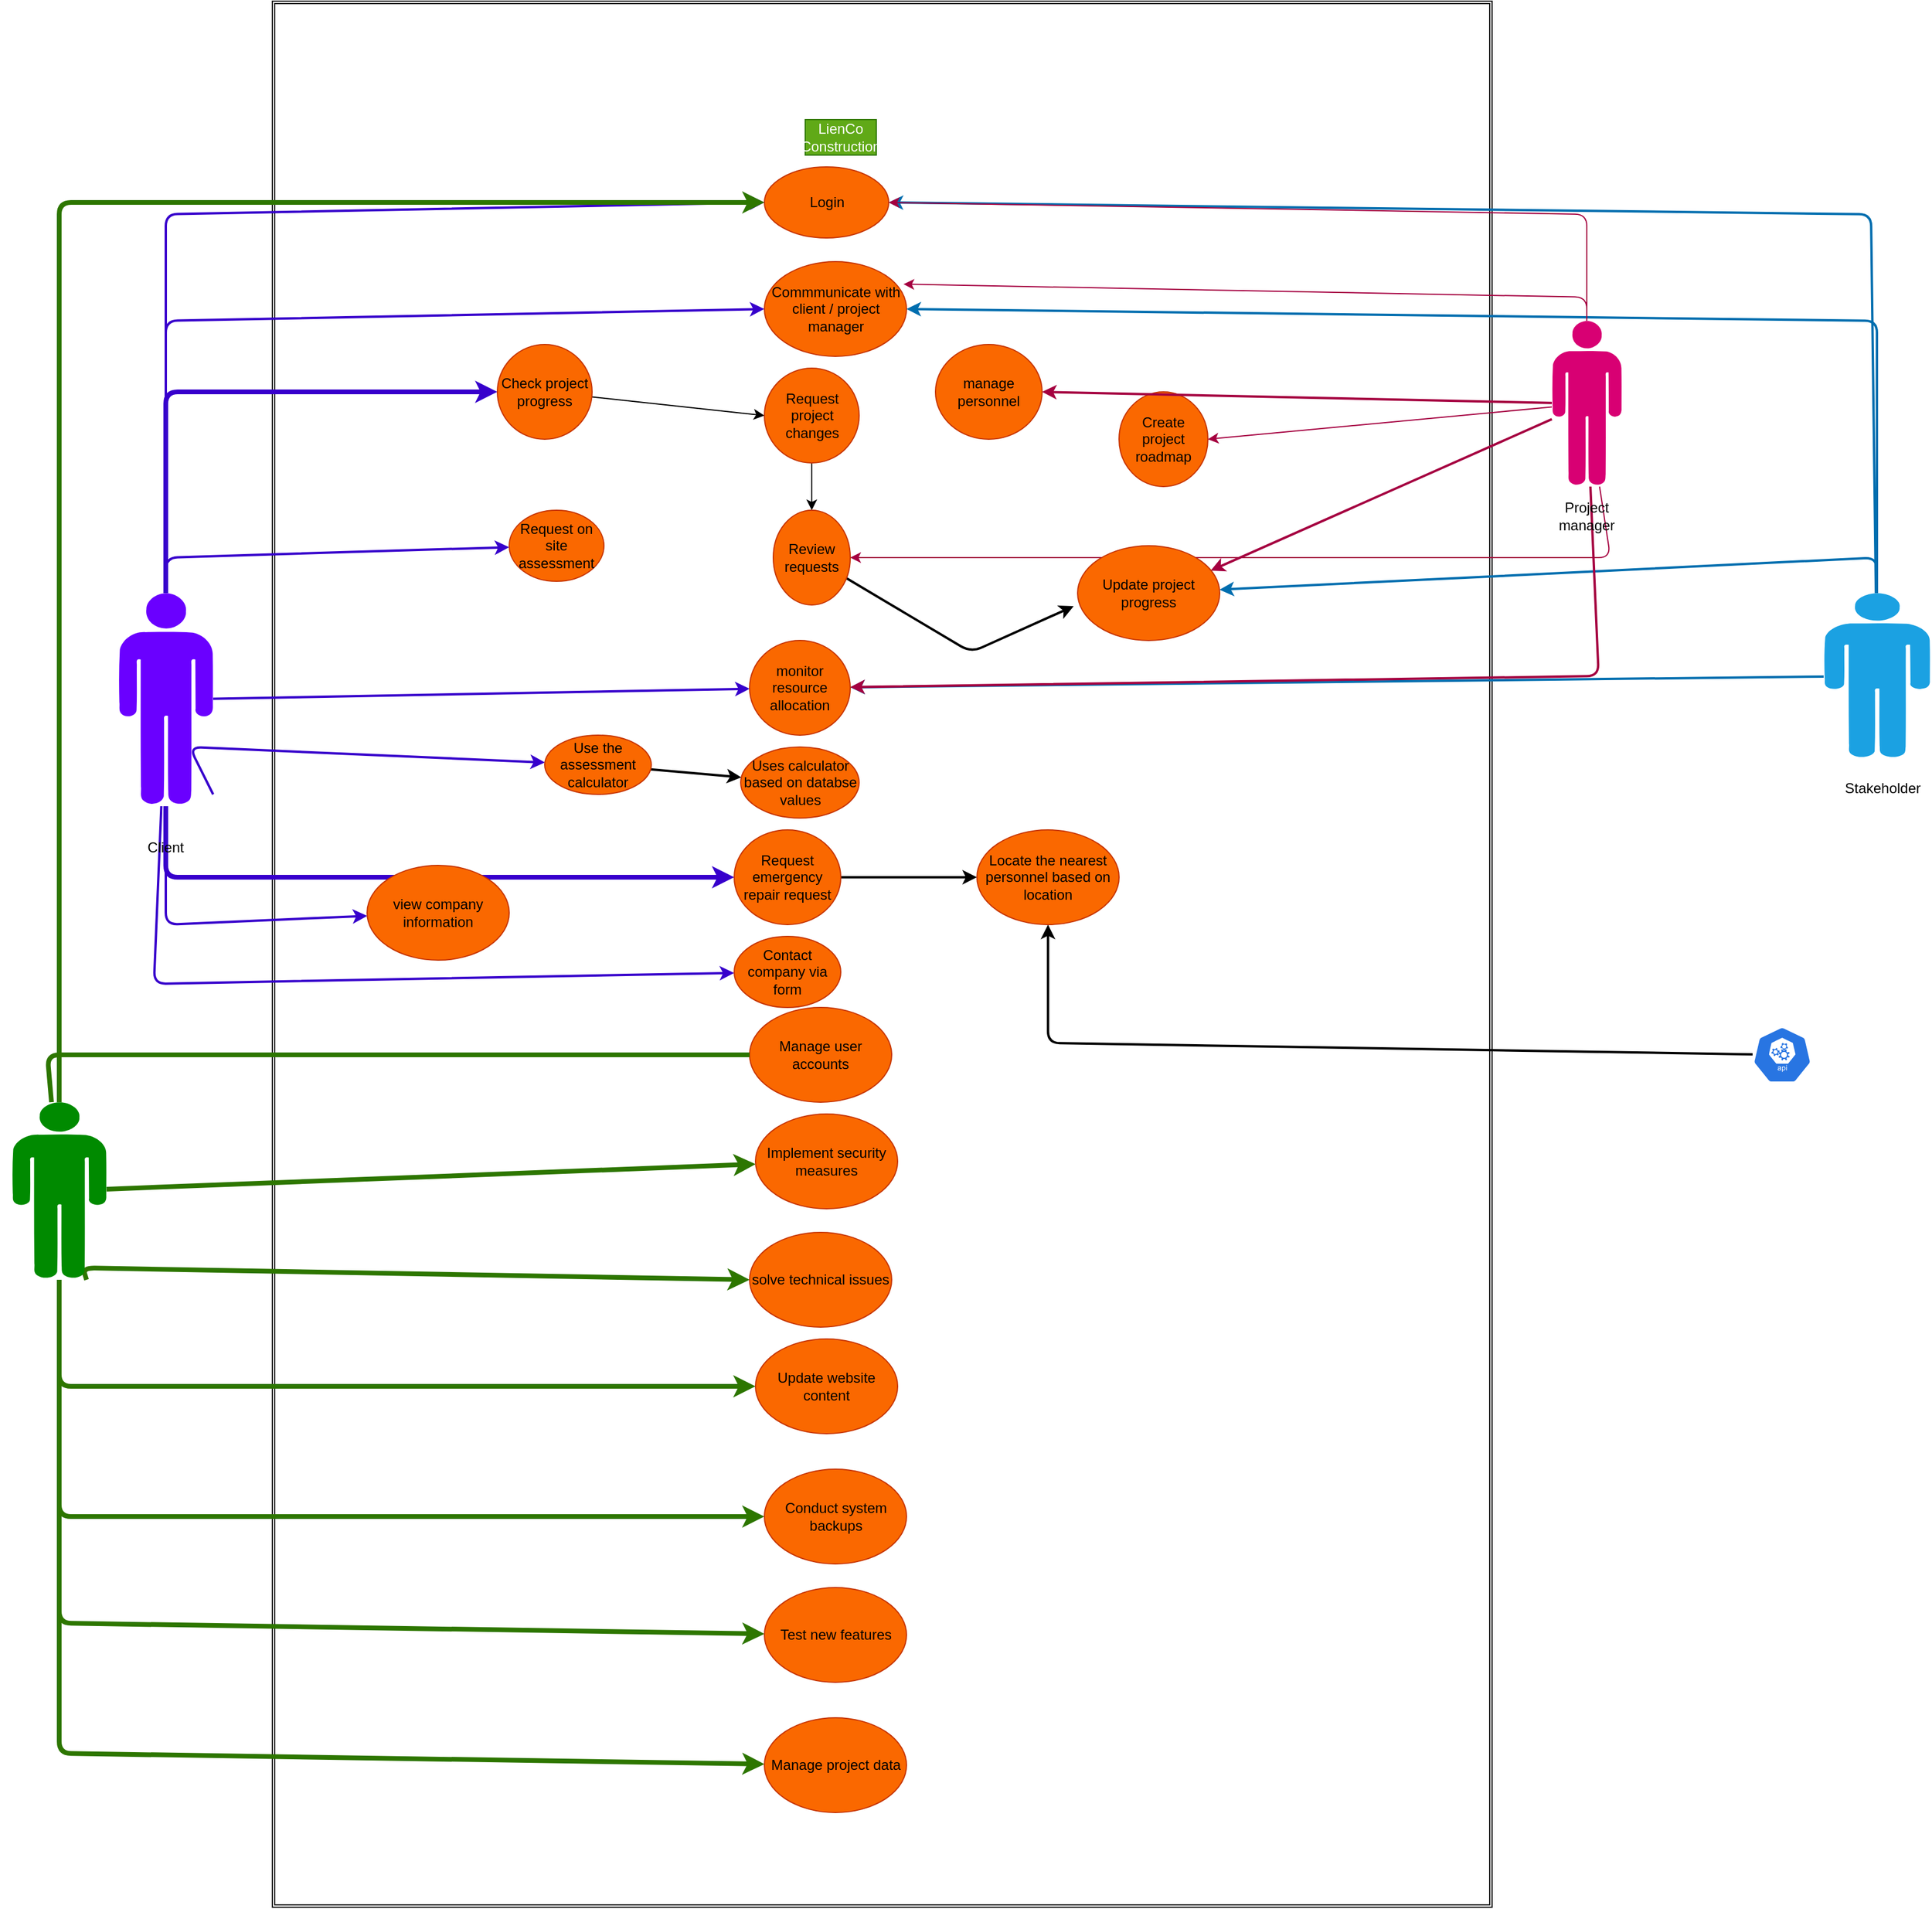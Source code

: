 <mxfile>
    <diagram id="nz_x9dQKCiorZqrcC0JA" name="Page-1">
        <mxGraphModel dx="3282" dy="2658" grid="1" gridSize="10" guides="1" tooltips="1" connect="1" arrows="1" fold="1" page="1" pageScale="1" pageWidth="850" pageHeight="1100" math="0" shadow="0">
            <root>
                <mxCell id="0"/>
                <mxCell id="1" parent="0"/>
                <mxCell id="2" value="" style="shape=ext;double=1;rounded=0;whiteSpace=wrap;html=1;" parent="1" vertex="1">
                    <mxGeometry x="-140" y="-150" width="1030" height="1610" as="geometry"/>
                </mxCell>
                <mxCell id="3" value="LienCo Construction" style="text;strokeColor=#2D7600;align=center;fillColor=#60a917;html=1;verticalAlign=middle;whiteSpace=wrap;rounded=0;fontColor=#ffffff;" parent="1" vertex="1">
                    <mxGeometry x="310" y="-50" width="60" height="30" as="geometry"/>
                </mxCell>
                <mxCell id="56" style="edgeStyle=none;html=1;fillColor=#6a00ff;strokeColor=#3700CC;strokeWidth=4;" parent="1" source="4" target="11" edge="1">
                    <mxGeometry relative="1" as="geometry">
                        <Array as="points">
                            <mxPoint x="-230" y="180"/>
                        </Array>
                    </mxGeometry>
                </mxCell>
                <mxCell id="58" style="edgeStyle=none;html=1;fillColor=#6a00ff;strokeColor=#3700CC;strokeWidth=4;" parent="1" source="4" target="26" edge="1">
                    <mxGeometry relative="1" as="geometry">
                        <Array as="points">
                            <mxPoint x="-230" y="590"/>
                        </Array>
                    </mxGeometry>
                </mxCell>
                <mxCell id="59" style="edgeStyle=none;html=1;entryX=0;entryY=0.5;entryDx=0;entryDy=0;strokeWidth=2;fillColor=#6a00ff;strokeColor=#3700CC;" parent="1" source="4" target="10" edge="1">
                    <mxGeometry relative="1" as="geometry">
                        <Array as="points">
                            <mxPoint x="-230" y="30"/>
                        </Array>
                    </mxGeometry>
                </mxCell>
                <mxCell id="60" style="edgeStyle=none;html=1;strokeWidth=2;fillColor=#6a00ff;strokeColor=#3700CC;" parent="1" source="4" target="12" edge="1">
                    <mxGeometry relative="1" as="geometry">
                        <Array as="points">
                            <mxPoint x="-210" y="480"/>
                        </Array>
                    </mxGeometry>
                </mxCell>
                <mxCell id="61" style="edgeStyle=none;html=1;strokeWidth=2;fillColor=#6a00ff;strokeColor=#3700CC;" parent="1" source="4" target="13" edge="1">
                    <mxGeometry relative="1" as="geometry">
                        <Array as="points">
                            <mxPoint x="-230" y="320"/>
                        </Array>
                    </mxGeometry>
                </mxCell>
                <mxCell id="62" style="edgeStyle=none;html=1;strokeWidth=2;fillColor=#6a00ff;strokeColor=#3700CC;" parent="1" source="4" target="21" edge="1">
                    <mxGeometry relative="1" as="geometry">
                        <Array as="points">
                            <mxPoint x="-240" y="680"/>
                        </Array>
                    </mxGeometry>
                </mxCell>
                <mxCell id="63" style="edgeStyle=none;html=1;strokeWidth=2;fillColor=#6a00ff;strokeColor=#3700CC;" parent="1" source="4" target="24" edge="1">
                    <mxGeometry relative="1" as="geometry">
                        <Array as="points">
                            <mxPoint x="-230" y="630"/>
                        </Array>
                    </mxGeometry>
                </mxCell>
                <mxCell id="64" style="edgeStyle=none;html=1;strokeWidth=2;fillColor=#6a00ff;strokeColor=#3700CC;" parent="1" source="4" target="44" edge="1">
                    <mxGeometry relative="1" as="geometry"/>
                </mxCell>
                <mxCell id="65" style="edgeStyle=none;html=1;entryX=0;entryY=0.5;entryDx=0;entryDy=0;strokeWidth=2;fillColor=#6a00ff;strokeColor=#3700CC;" parent="1" source="4" target="49" edge="1">
                    <mxGeometry relative="1" as="geometry">
                        <Array as="points">
                            <mxPoint x="-230" y="120"/>
                        </Array>
                    </mxGeometry>
                </mxCell>
                <mxCell id="4" value="" style="verticalLabelPosition=bottom;sketch=0;html=1;fillColor=#6a00ff;verticalAlign=top;align=center;pointerEvents=1;shape=mxgraph.cisco_safe.design.actor_2;fontColor=#ffffff;strokeColor=#3700CC;" parent="1" vertex="1">
                    <mxGeometry x="-270" y="350" width="80" height="180" as="geometry"/>
                </mxCell>
                <mxCell id="5" value="Client" style="text;strokeColor=none;align=center;fillColor=none;html=1;verticalAlign=middle;whiteSpace=wrap;rounded=0;" parent="1" vertex="1">
                    <mxGeometry x="-260" y="550" width="60" height="30" as="geometry"/>
                </mxCell>
                <mxCell id="42" style="edgeStyle=none;html=1;entryX=1;entryY=0.5;entryDx=0;entryDy=0;fillColor=#1ba1e2;strokeColor=#006EAF;strokeWidth=2;" parent="1" source="6" target="10" edge="1">
                    <mxGeometry relative="1" as="geometry">
                        <Array as="points">
                            <mxPoint x="1210" y="30"/>
                        </Array>
                    </mxGeometry>
                </mxCell>
                <mxCell id="46" style="edgeStyle=none;html=1;fillColor=#1ba1e2;strokeColor=#006EAF;strokeWidth=2;" parent="1" source="6" target="44" edge="1">
                    <mxGeometry relative="1" as="geometry"/>
                </mxCell>
                <mxCell id="52" style="edgeStyle=none;html=1;entryX=1;entryY=0.5;entryDx=0;entryDy=0;fillColor=#1ba1e2;strokeColor=#006EAF;strokeWidth=2;" parent="1" source="6" target="49" edge="1">
                    <mxGeometry relative="1" as="geometry">
                        <Array as="points">
                            <mxPoint x="1215" y="120"/>
                        </Array>
                    </mxGeometry>
                </mxCell>
                <mxCell id="72" style="edgeStyle=none;html=1;strokeWidth=2;fillColor=#1ba1e2;strokeColor=#006EAF;" parent="1" source="6" target="69" edge="1">
                    <mxGeometry relative="1" as="geometry">
                        <Array as="points">
                            <mxPoint x="1215" y="320"/>
                        </Array>
                    </mxGeometry>
                </mxCell>
                <mxCell id="6" value="" style="verticalLabelPosition=bottom;sketch=0;html=1;fillColor=#1ba1e2;verticalAlign=top;align=center;pointerEvents=1;shape=mxgraph.cisco_safe.design.actor_2;fontColor=#ffffff;strokeColor=#006EAF;" parent="1" vertex="1">
                    <mxGeometry x="1170" y="350" width="90" height="140" as="geometry"/>
                </mxCell>
                <mxCell id="7" value="Stakeholder" style="text;strokeColor=none;align=center;fillColor=none;html=1;verticalAlign=middle;whiteSpace=wrap;rounded=0;" parent="1" vertex="1">
                    <mxGeometry x="1190" y="500" width="60" height="30" as="geometry"/>
                </mxCell>
                <mxCell id="10" value="Login" style="ellipse;whiteSpace=wrap;html=1;fillColor=#fa6800;strokeColor=#C73500;fontColor=#000000;" parent="1" vertex="1">
                    <mxGeometry x="275.5" y="-10" width="105" height="60" as="geometry"/>
                </mxCell>
                <mxCell id="97" style="edgeStyle=none;html=1;entryX=0;entryY=0.5;entryDx=0;entryDy=0;" parent="1" source="11" target="28" edge="1">
                    <mxGeometry relative="1" as="geometry"/>
                </mxCell>
                <mxCell id="11" value="Check project progress" style="ellipse;whiteSpace=wrap;html=1;fillColor=#fa6800;strokeColor=#C73500;fontColor=#000000;" parent="1" vertex="1">
                    <mxGeometry x="50" y="140" width="80" height="80" as="geometry"/>
                </mxCell>
                <mxCell id="66" style="edgeStyle=none;html=1;strokeWidth=2;" parent="1" source="12" target="19" edge="1">
                    <mxGeometry relative="1" as="geometry"/>
                </mxCell>
                <mxCell id="12" value="Use the assessment calculator" style="ellipse;whiteSpace=wrap;html=1;fillColor=#fa6800;strokeColor=#C73500;labelBackgroundColor=none;fontColor=#000000;" parent="1" vertex="1">
                    <mxGeometry x="90" y="470" width="90" height="50" as="geometry"/>
                </mxCell>
                <mxCell id="13" value="Request on site assessment" style="ellipse;whiteSpace=wrap;html=1;fillColor=#fa6800;strokeColor=#C73500;fontColor=#000000;" parent="1" vertex="1">
                    <mxGeometry x="60" y="280" width="80" height="60" as="geometry"/>
                </mxCell>
                <mxCell id="19" value="Uses calculator based on databse values" style="ellipse;whiteSpace=wrap;html=1;fillColor=#fa6800;strokeColor=#C73500;fontColor=#000000;" parent="1" vertex="1">
                    <mxGeometry x="255.5" y="480" width="100" height="60" as="geometry"/>
                </mxCell>
                <mxCell id="23" value="Create project roadmap" style="ellipse;whiteSpace=wrap;html=1;fillColor=#fa6800;strokeColor=#C73500;fontColor=#000000;" parent="1" vertex="1">
                    <mxGeometry x="575" y="180" width="75" height="80" as="geometry"/>
                </mxCell>
                <mxCell id="24" value="view company information" style="ellipse;whiteSpace=wrap;html=1;fillColor=#fa6800;strokeColor=#C73500;fontColor=#000000;" parent="1" vertex="1">
                    <mxGeometry x="-60" y="580" width="120" height="80" as="geometry"/>
                </mxCell>
                <mxCell id="40" style="edgeStyle=none;html=1;" parent="1" source="28" target="27" edge="1">
                    <mxGeometry relative="1" as="geometry"/>
                </mxCell>
                <mxCell id="28" value="Request project changes" style="ellipse;whiteSpace=wrap;html=1;fillColor=#fa6800;strokeColor=#C73500;fontColor=#000000;" parent="1" vertex="1">
                    <mxGeometry x="275.5" y="160" width="80" height="80" as="geometry"/>
                </mxCell>
                <mxCell id="37" style="edgeStyle=none;html=1;entryX=1;entryY=0.5;entryDx=0;entryDy=0;fillColor=#d80073;strokeColor=#A50040;" parent="1" source="32" target="10" edge="1">
                    <mxGeometry relative="1" as="geometry">
                        <Array as="points">
                            <mxPoint x="970" y="30"/>
                        </Array>
                    </mxGeometry>
                </mxCell>
                <mxCell id="41" style="edgeStyle=none;html=1;fillColor=#d80073;strokeColor=#A50040;" parent="1" source="32" target="27" edge="1">
                    <mxGeometry relative="1" as="geometry">
                        <Array as="points">
                            <mxPoint x="990" y="320"/>
                        </Array>
                    </mxGeometry>
                </mxCell>
                <mxCell id="43" style="edgeStyle=none;html=1;entryX=1;entryY=0.5;entryDx=0;entryDy=0;fillColor=#d80073;strokeColor=#A50040;" parent="1" source="32" target="23" edge="1">
                    <mxGeometry relative="1" as="geometry"/>
                </mxCell>
                <mxCell id="51" style="edgeStyle=none;html=1;entryX=0.979;entryY=0.238;entryDx=0;entryDy=0;entryPerimeter=0;fillColor=#d80073;strokeColor=#A50040;" parent="1" source="32" target="49" edge="1">
                    <mxGeometry relative="1" as="geometry">
                        <Array as="points">
                            <mxPoint x="970" y="100"/>
                        </Array>
                    </mxGeometry>
                </mxCell>
                <mxCell id="68" style="edgeStyle=none;html=1;entryX=1;entryY=0.5;entryDx=0;entryDy=0;strokeWidth=2;fillColor=#d80073;strokeColor=#A50040;" parent="1" source="32" target="67" edge="1">
                    <mxGeometry relative="1" as="geometry"/>
                </mxCell>
                <mxCell id="71" style="edgeStyle=none;html=1;entryX=0.936;entryY=0.263;entryDx=0;entryDy=0;entryPerimeter=0;strokeWidth=2;fillColor=#d80073;strokeColor=#A50040;" parent="1" source="32" target="69" edge="1">
                    <mxGeometry relative="1" as="geometry"/>
                </mxCell>
                <mxCell id="98" style="edgeStyle=none;html=1;fillColor=#d80073;strokeColor=#A50040;strokeWidth=2;" parent="1" source="32" target="44" edge="1">
                    <mxGeometry relative="1" as="geometry">
                        <Array as="points">
                            <mxPoint x="980" y="420"/>
                        </Array>
                    </mxGeometry>
                </mxCell>
                <mxCell id="32" value="" style="verticalLabelPosition=bottom;sketch=0;html=1;fillColor=#d80073;verticalAlign=top;align=center;pointerEvents=1;shape=mxgraph.cisco_safe.design.actor_2;fontColor=#ffffff;strokeColor=#A50040;" parent="1" vertex="1">
                    <mxGeometry x="940.5" y="120" width="59" height="140" as="geometry"/>
                </mxCell>
                <mxCell id="33" value="Project manager" style="text;strokeColor=none;align=center;fillColor=none;html=1;verticalAlign=middle;whiteSpace=wrap;rounded=0;" parent="1" vertex="1">
                    <mxGeometry x="939.5" y="270" width="60" height="30" as="geometry"/>
                </mxCell>
                <mxCell id="70" style="edgeStyle=none;html=1;entryX=-0.028;entryY=0.638;entryDx=0;entryDy=0;strokeWidth=2;entryPerimeter=0;" parent="1" source="27" target="69" edge="1">
                    <mxGeometry relative="1" as="geometry">
                        <Array as="points">
                            <mxPoint x="450" y="400"/>
                        </Array>
                    </mxGeometry>
                </mxCell>
                <mxCell id="27" value="Review requests" style="ellipse;whiteSpace=wrap;html=1;fillColor=#fa6800;strokeColor=#C73500;fontColor=#000000;" parent="1" vertex="1">
                    <mxGeometry x="283" y="280" width="65" height="80" as="geometry"/>
                </mxCell>
                <mxCell id="44" value="monitor resource allocation" style="ellipse;whiteSpace=wrap;html=1;fillColor=#fa6800;strokeColor=#C73500;fontColor=#000000;" parent="1" vertex="1">
                    <mxGeometry x="263" y="390" width="85" height="80" as="geometry"/>
                </mxCell>
                <mxCell id="49" value="Commmunicate with client / project manager" style="ellipse;whiteSpace=wrap;html=1;fillColor=#fa6800;strokeColor=#C73500;fontColor=#000000;" parent="1" vertex="1">
                    <mxGeometry x="275.5" y="70" width="120" height="80" as="geometry"/>
                </mxCell>
                <mxCell id="69" value="Update project progress" style="ellipse;whiteSpace=wrap;html=1;fillColor=#fa6800;strokeColor=#C73500;fontColor=#000000;" parent="1" vertex="1">
                    <mxGeometry x="540" y="310" width="120" height="80" as="geometry"/>
                </mxCell>
                <mxCell id="75" style="edgeStyle=none;html=1;strokeWidth=4;fontColor=#FFFFFF;fillColor=#60a917;strokeColor=#2D7600;" parent="1" source="73" target="10" edge="1">
                    <mxGeometry relative="1" as="geometry">
                        <Array as="points">
                            <mxPoint x="-320" y="20"/>
                        </Array>
                    </mxGeometry>
                </mxCell>
                <mxCell id="90" style="edgeStyle=none;html=1;strokeWidth=4;fontColor=#FFFFFF;fillColor=#60a917;strokeColor=#2D7600;" parent="1" source="73" target="86" edge="1">
                    <mxGeometry relative="1" as="geometry">
                        <Array as="points">
                            <mxPoint x="-320" y="1020"/>
                        </Array>
                    </mxGeometry>
                </mxCell>
                <mxCell id="91" style="edgeStyle=none;html=1;strokeWidth=4;fontColor=#FFFFFF;fillColor=#60a917;strokeColor=#2D7600;startArrow=none;" parent="1" source="73" target="82" edge="1">
                    <mxGeometry relative="1" as="geometry"/>
                </mxCell>
                <mxCell id="92" style="edgeStyle=none;html=1;strokeWidth=4;fontColor=#FFFFFF;fillColor=#60a917;strokeColor=#2D7600;" parent="1" source="73" target="84" edge="1">
                    <mxGeometry relative="1" as="geometry">
                        <Array as="points">
                            <mxPoint x="-320" y="1130"/>
                        </Array>
                    </mxGeometry>
                </mxCell>
                <mxCell id="93" style="edgeStyle=none;html=1;entryX=0;entryY=0.5;entryDx=0;entryDy=0;strokeWidth=4;fontColor=#FFFFFF;fillColor=#60a917;strokeColor=#2D7600;" parent="1" source="73" target="81" edge="1">
                    <mxGeometry relative="1" as="geometry">
                        <Array as="points">
                            <mxPoint x="-300" y="920"/>
                        </Array>
                    </mxGeometry>
                </mxCell>
                <mxCell id="94" style="edgeStyle=none;html=1;strokeWidth=4;fontColor=#FFFFFF;fillColor=#60a917;strokeColor=#2D7600;" parent="1" source="73" target="83" edge="1">
                    <mxGeometry relative="1" as="geometry">
                        <Array as="points">
                            <mxPoint x="-320" y="950"/>
                            <mxPoint x="-320" y="1220"/>
                        </Array>
                    </mxGeometry>
                </mxCell>
                <mxCell id="95" style="edgeStyle=none;html=1;strokeWidth=4;fontColor=#FFFFFF;fillColor=#60a917;strokeColor=#2D7600;" parent="1" source="73" target="85" edge="1">
                    <mxGeometry relative="1" as="geometry">
                        <Array as="points">
                            <mxPoint x="-320" y="1330"/>
                        </Array>
                    </mxGeometry>
                </mxCell>
                <mxCell id="73" value="" style="verticalLabelPosition=bottom;sketch=0;html=1;fillColor=#008a00;verticalAlign=top;align=center;pointerEvents=1;shape=mxgraph.cisco_safe.design.actor_2;labelBackgroundColor=none;fontColor=#ffffff;strokeColor=#005700;" parent="1" vertex="1">
                    <mxGeometry x="-360" y="780" width="80" height="150" as="geometry"/>
                </mxCell>
                <mxCell id="74" value="Admin" style="text;strokeColor=none;align=center;fillColor=none;html=1;verticalAlign=middle;whiteSpace=wrap;rounded=0;labelBackgroundColor=none;fontColor=#FFFFFF;" parent="1" vertex="1">
                    <mxGeometry x="-370" y="930" width="60" height="30" as="geometry"/>
                </mxCell>
                <mxCell id="81" value="solve technical issues" style="ellipse;whiteSpace=wrap;html=1;labelBackgroundColor=none;fontColor=#000000;fillColor=#fa6800;strokeColor=#C73500;" parent="1" vertex="1">
                    <mxGeometry x="263" y="890" width="120" height="80" as="geometry"/>
                </mxCell>
                <mxCell id="82" value="Implement security measures" style="ellipse;whiteSpace=wrap;html=1;labelBackgroundColor=none;fontColor=#000000;fillColor=#fa6800;strokeColor=#C73500;" parent="1" vertex="1">
                    <mxGeometry x="268" y="790" width="120" height="80" as="geometry"/>
                </mxCell>
                <mxCell id="83" value="Test new features" style="ellipse;whiteSpace=wrap;html=1;labelBackgroundColor=none;fontColor=#000000;fillColor=#fa6800;strokeColor=#C73500;" parent="1" vertex="1">
                    <mxGeometry x="275.5" y="1190" width="120" height="80" as="geometry"/>
                </mxCell>
                <mxCell id="84" value="Conduct system backups" style="ellipse;whiteSpace=wrap;html=1;labelBackgroundColor=none;fontColor=#000000;fillColor=#fa6800;strokeColor=#C73500;" parent="1" vertex="1">
                    <mxGeometry x="275.5" y="1090" width="120" height="80" as="geometry"/>
                </mxCell>
                <mxCell id="85" value="Manage project data" style="ellipse;whiteSpace=wrap;html=1;labelBackgroundColor=none;fontColor=#000000;fillColor=#fa6800;strokeColor=#C73500;" parent="1" vertex="1">
                    <mxGeometry x="275.5" y="1300" width="120" height="80" as="geometry"/>
                </mxCell>
                <mxCell id="86" value="Update website content" style="ellipse;whiteSpace=wrap;html=1;labelBackgroundColor=none;fontColor=#000000;fillColor=#fa6800;strokeColor=#C73500;" parent="1" vertex="1">
                    <mxGeometry x="268" y="980" width="120" height="80" as="geometry"/>
                </mxCell>
                <mxCell id="87" value="Manage user accounts" style="ellipse;whiteSpace=wrap;html=1;labelBackgroundColor=none;fontColor=#000000;fillColor=#fa6800;strokeColor=#C73500;" parent="1" vertex="1">
                    <mxGeometry x="263" y="700" width="120" height="80" as="geometry"/>
                </mxCell>
                <mxCell id="67" value="manage personnel" style="ellipse;whiteSpace=wrap;html=1;fillColor=#fa6800;strokeColor=#C73500;fontColor=#000000;" parent="1" vertex="1">
                    <mxGeometry x="420" y="140" width="90" height="80" as="geometry"/>
                </mxCell>
                <mxCell id="99" value="" style="edgeStyle=none;html=1;strokeWidth=4;fontColor=#FFFFFF;fillColor=#60a917;strokeColor=#2D7600;endArrow=none;entryX=0;entryY=0.5;entryDx=0;entryDy=0;" parent="1" source="73" target="87" edge="1">
                    <mxGeometry relative="1" as="geometry">
                        <mxPoint x="-280" y="697.037" as="sourcePoint"/>
                        <mxPoint x="652.488" y="511.398" as="targetPoint"/>
                        <Array as="points">
                            <mxPoint x="-330" y="740"/>
                        </Array>
                    </mxGeometry>
                </mxCell>
                <mxCell id="104" style="edgeStyle=none;html=1;strokeWidth=2;" parent="1" source="26" target="102" edge="1">
                    <mxGeometry relative="1" as="geometry"/>
                </mxCell>
                <mxCell id="26" value="Request emergency repair request" style="ellipse;whiteSpace=wrap;html=1;fillColor=#fa6800;strokeColor=#C73500;fontColor=#000000;" parent="1" vertex="1">
                    <mxGeometry x="250" y="550" width="90" height="80" as="geometry"/>
                </mxCell>
                <mxCell id="21" value="Contact company via form" style="ellipse;whiteSpace=wrap;html=1;fillColor=#fa6800;strokeColor=#C73500;fontColor=#000000;" parent="1" vertex="1">
                    <mxGeometry x="250" y="640" width="90" height="60" as="geometry"/>
                </mxCell>
                <mxCell id="103" style="edgeStyle=none;html=1;entryX=0.5;entryY=1;entryDx=0;entryDy=0;strokeWidth=2;" parent="1" source="101" target="102" edge="1">
                    <mxGeometry relative="1" as="geometry">
                        <Array as="points">
                            <mxPoint x="515" y="730"/>
                        </Array>
                    </mxGeometry>
                </mxCell>
                <mxCell id="101" value="" style="sketch=0;html=1;dashed=0;whitespace=wrap;fillColor=#2875E2;strokeColor=#ffffff;points=[[0.005,0.63,0],[0.1,0.2,0],[0.9,0.2,0],[0.5,0,0],[0.995,0.63,0],[0.72,0.99,0],[0.5,1,0],[0.28,0.99,0]];verticalLabelPosition=bottom;align=center;verticalAlign=top;shape=mxgraph.kubernetes.icon;prIcon=api" parent="1" vertex="1">
                    <mxGeometry x="1110" y="716" width="50" height="48" as="geometry"/>
                </mxCell>
                <mxCell id="102" value="Locate the nearest personnel based on location" style="ellipse;whiteSpace=wrap;html=1;fillColor=#fa6800;fontColor=#000000;strokeColor=#C73500;" parent="1" vertex="1">
                    <mxGeometry x="455" y="550" width="120" height="80" as="geometry"/>
                </mxCell>
            </root>
        </mxGraphModel>
    </diagram>
</mxfile>